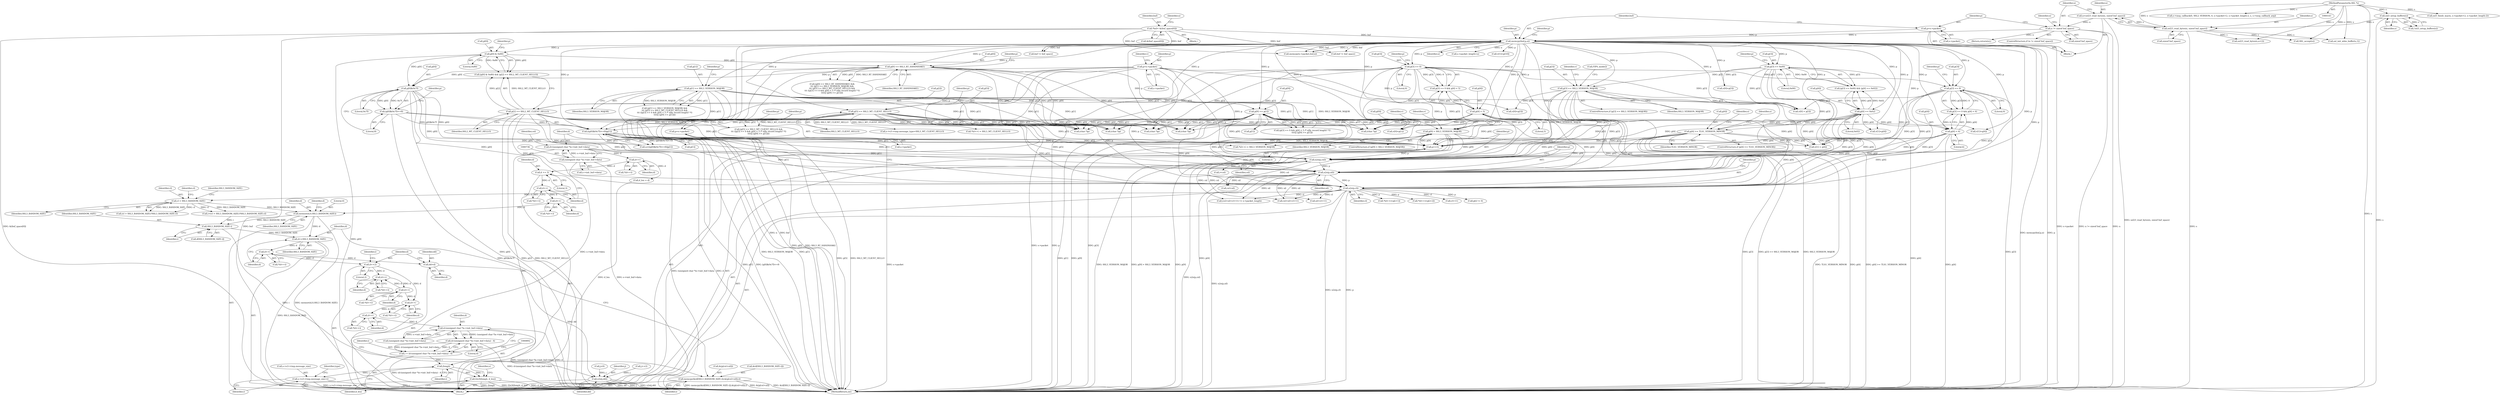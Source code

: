 digraph "0_openssl_b82924741b4bd590da890619be671f4635e46c2b@API" {
"1000790" [label="(Call,memset(d,0,SSL3_RANDOM_SIZE))"];
"1000777" [label="(Call,d++)"];
"1000772" [label="(Call,d++)"];
"1000767" [label="(Call,d += 3)"];
"1000761" [label="(Call,d++)"];
"1000733" [label="(Call,d=(unsigned char *)s->init_buf->data)"];
"1000735" [label="(Call,(unsigned char *)s->init_buf->data)"];
"1000785" [label="(Call,cl > SSL3_RANDOM_SIZE)"];
"1000730" [label="(Call,n2s(p,cl))"];
"1000640" [label="(Call,p[0]&0x7f)"];
"1000376" [label="(Call,p[0] == SSL3_RT_HANDSHAKE)"];
"1000217" [label="(Call,p[0] & 0x80)"];
"1000211" [label="(Call,memcpy(buf,p,n))"];
"1000148" [label="(Call,*buf= &(buf_space[0]))"];
"1000206" [label="(Call,p=s->packet)"];
"1000200" [label="(Call,n != sizeof buf_space)"];
"1000193" [label="(Call,n=ssl23_read_bytes(s, sizeof buf_space))"];
"1000195" [label="(Call,ssl23_read_bytes(s, sizeof buf_space))"];
"1000190" [label="(Call,ssl3_setup_buffers(s))"];
"1000144" [label="(MethodParameterIn,SSL *s)"];
"1000617" [label="(Call,p=s->packet)"];
"1000388" [label="(Call,p[5] == SSL3_MT_CLIENT_HELLO)"];
"1000405" [label="(Call,p[9] >= p[1])"];
"1000382" [label="(Call,p[1] == SSL3_VERSION_MAJOR)"];
"1000222" [label="(Call,p[2] == SSL2_MT_CLIENT_HELLO)"];
"1000638" [label="(Call,((p[0]&0x7f)<<8)|p[1])"];
"1000639" [label="(Call,(p[0]&0x7f)<<8)"];
"1000727" [label="(Call,n2s(p,sil))"];
"1000724" [label="(Call,n2s(p,csl))"];
"1000721" [label="(Call,p+=5)"];
"1000716" [label="(Call,p=s->packet)"];
"1000438" [label="(Call,p[9] > SSL3_VERSION_MAJOR)"];
"1000395" [label="(Call,p[3] == 0)"];
"1000267" [label="(Call,p[3] == SSL3_VERSION_MAJOR)"];
"1000230" [label="(Call,p[3] == 0x00)"];
"1000422" [label="(Call,p[3] == 0)"];
"1000427" [label="(Call,p[4] < 6)"];
"1000400" [label="(Call,p[4] < 5)"];
"1000235" [label="(Call,p[4] == 0x02)"];
"1000288" [label="(Call,p[4] >= TLS1_VERSION_MINOR)"];
"1000798" [label="(Call,SSL3_RANDOM_SIZE-i)"];
"1000794" [label="(Call,memcpy(&(d[SSL3_RANDOM_SIZE-i]),&(p[csl+sil]),i))"];
"1000808" [label="(Call,d+=SSL3_RANDOM_SIZE)"];
"1000813" [label="(Call,d++)"];
"1000819" [label="(Call,dd=d)"];
"1000864" [label="(Call,s2n(j,dd))"];
"1000822" [label="(Call,d+=2)"];
"1000845" [label="(Call,d++)"];
"1000854" [label="(Call,d++)"];
"1000869" [label="(Call,d++)"];
"1000874" [label="(Call,d++)"];
"1000880" [label="(Call,d-(unsigned char *)s->init_buf->data)"];
"1000879" [label="(Call,(d-(unsigned char *)s->init_buf->data) - 4)"];
"1000877" [label="(Call,i = (d-(unsigned char *)s->init_buf->data) - 4)"];
"1000891" [label="(Call,(long)i)"];
"1000890" [label="(Call,l2n3((long)i, d_len))"];
"1000913" [label="(Call,s->s3->tmp.message_size=i)"];
"1000797" [label="(Identifier,d)"];
"1000241" [label="(Call,v[0]=p[3])"];
"1000231" [label="(Call,p[3])"];
"1000810" [label="(Identifier,SSL3_RANDOM_SIZE)"];
"1000868" [label="(Call,*(d++))"];
"1000764" [label="(Call,d_len = d)"];
"1000808" [label="(Call,d+=SSL3_RANDOM_SIZE)"];
"1000229" [label="(Call,(p[3] == 0x00) && (p[4] == 0x02))"];
"1000874" [label="(Call,d++)"];
"1000762" [label="(Identifier,d)"];
"1000769" [label="(Literal,3)"];
"1000383" [label="(Call,p[1])"];
"1000809" [label="(Identifier,d)"];
"1000845" [label="(Call,d++)"];
"1000200" [label="(Call,n != sizeof buf_space)"];
"1000222" [label="(Call,p[2] == SSL2_MT_CLIENT_HELLO)"];
"1000629" [label="(Call,v[1] = p[4])"];
"1000728" [label="(Identifier,p)"];
"1000723" [label="(Literal,5)"];
"1000761" [label="(Call,d++)"];
"1000266" [label="(ControlStructure,if (p[3] == SSL3_VERSION_MAJOR))"];
"1000889" [label="(Literal,4)"];
"1000890" [label="(Call,l2n3((long)i, d_len))"];
"1000734" [label="(Identifier,d)"];
"1001092" [label="(Call,SSL_accept(s))"];
"1000722" [label="(Identifier,p)"];
"1000207" [label="(Identifier,p)"];
"1000924" [label="(Identifier,type)"];
"1000636" [label="(Call,n=((p[0]&0x7f)<<8)|p[1])"];
"1000442" [label="(Identifier,SSL3_VERSION_MAJOR)"];
"1000921" [label="(Identifier,i)"];
"1000348" [label="(Identifier,s)"];
"1000404" [label="(Literal,5)"];
"1001096" [label="(Call,buf != buf_space)"];
"1000904" [label="(Call,s->s3->tmp.message_type=SSL3_MT_CLIENT_HELLO)"];
"1000645" [label="(Literal,8)"];
"1000748" [label="(Call,cl+11)"];
"1000178" [label="(Block,)"];
"1000413" [label="(Call,v[0]=p[1])"];
"1000767" [label="(Call,d += 3)"];
"1000199" [label="(ControlStructure,if (n != sizeof buf_space))"];
"1000963" [label="(Call,ssl_init_wbio_buffer(s,1))"];
"1000794" [label="(Call,memcpy(&(d[SSL3_RANDOM_SIZE-i]),&(p[csl+sil]),i))"];
"1000814" [label="(Identifier,d)"];
"1000873" [label="(Call,*(d++))"];
"1000894" [label="(Identifier,d_len)"];
"1000787" [label="(Identifier,SSL3_RANDOM_SIZE)"];
"1000212" [label="(Identifier,buf)"];
"1000149" [label="(Identifier,buf)"];
"1000289" [label="(Call,p[4])"];
"1000641" [label="(Call,p[0])"];
"1000618" [label="(Identifier,p)"];
"1000869" [label="(Call,d++)"];
"1000771" [label="(Call,*(d++))"];
"1000768" [label="(Identifier,d)"];
"1000877" [label="(Call,i = (d-(unsigned char *)s->init_buf->data) - 4)"];
"1000864" [label="(Call,s2n(j,dd))"];
"1000777" [label="(Call,d++)"];
"1000234" [label="(Literal,0x00)"];
"1000422" [label="(Call,p[3] == 0)"];
"1000730" [label="(Call,n2s(p,cl))"];
"1000760" [label="(Call,*(d++))"];
"1000865" [label="(Identifier,j)"];
"1000875" [label="(Identifier,d)"];
"1000613" [label="(Block,)"];
"1000743" [label="(Call,(csl+sil+cl+11) != s->packet_length)"];
"1000800" [label="(Identifier,i)"];
"1000718" [label="(Call,s->packet)"];
"1000804" [label="(Call,csl+sil)"];
"1000759" [label="(Call,*(d++) = SSL3_MT_CLIENT_HELLO)"];
"1000271" [label="(Identifier,SSL3_VERSION_MAJOR)"];
"1000381" [label="(Call,(p[1] == SSL3_VERSION_MAJOR) &&\n\t\t\t (p[5] == SSL3_MT_CLIENT_HELLO) &&\n\t\t\t ((p[3] == 0 && p[4] < 5 /* silly record length? */)\n\t\t\t\t|| (p[9] >= p[1])))"];
"1000882" [label="(Call,(unsigned char *)s->init_buf->data)"];
"1000292" [label="(Identifier,TLS1_VERSION_MINOR)"];
"1000377" [label="(Call,p[0])"];
"1000837" [label="(Call,p[i] != 0)"];
"1000219" [label="(Identifier,p)"];
"1000445" [label="(Identifier,v)"];
"1000394" [label="(Call,p[3] == 0 && p[4] < 5)"];
"1000275" [label="(Identifier,v)"];
"1000819" [label="(Call,dd=d)"];
"1000230" [label="(Call,p[3] == 0x00)"];
"1000280" [label="(Call,v[1]=p[4])"];
"1000195" [label="(Call,ssl23_read_bytes(s, sizeof buf_space))"];
"1000773" [label="(Identifier,d)"];
"1000393" [label="(Call,(p[3] == 0 && p[4] < 5 /* silly record length? */)\n\t\t\t\t|| (p[9] >= p[1]))"];
"1000144" [label="(MethodParameterIn,SSL *s)"];
"1000846" [label="(Identifier,d)"];
"1000451" [label="(Identifier,v)"];
"1000205" [label="(Identifier,n)"];
"1000790" [label="(Call,memset(d,0,SSL3_RANDOM_SIZE))"];
"1000638" [label="(Call,((p[0]&0x7f)<<8)|p[1])"];
"1000226" [label="(Identifier,SSL2_MT_CLIENT_HELLO)"];
"1000287" [label="(ControlStructure,if (p[4] >= TLS1_VERSION_MINOR))"];
"1000822" [label="(Call,d+=2)"];
"1000732" [label="(Identifier,cl)"];
"1000555" [label="(Call,(char *)p)"];
"1000429" [label="(Identifier,p)"];
"1000190" [label="(Call,ssl3_setup_buffers(s))"];
"1000737" [label="(Call,s->init_buf->data)"];
"1000788" [label="(Identifier,SSL3_RANDOM_SIZE)"];
"1000406" [label="(Call,p[9])"];
"1000617" [label="(Call,p=s->packet)"];
"1000202" [label="(Call,sizeof buf_space)"];
"1000644" [label="(Literal,0x7f)"];
"1000770" [label="(Call,*(d++) = SSL3_VERSION_MAJOR)"];
"1000438" [label="(Call,p[9] > SSL3_VERSION_MAJOR)"];
"1000216" [label="(Call,(p[0] & 0x80) && (p[2] == SSL2_MT_CLIENT_HELLO))"];
"1000784" [label="(Call,(cl > SSL3_RANDOM_SIZE)?SSL3_RANDOM_SIZE:cl)"];
"1000813" [label="(Call,d++)"];
"1000590" [label="(Call,FIPS_mode())"];
"1000682" [label="(Call,ssl3_finish_mac(s, s->packet+2, s->packet_length-2))"];
"1001104" [label="(MethodReturn,int)"];
"1000727" [label="(Call,n2s(p,sil))"];
"1000829" [label="(Call,i<csl)"];
"1000724" [label="(Call,n2s(p,csl))"];
"1000376" [label="(Call,p[0] == SSL3_RT_HANDSHAKE)"];
"1000793" [label="(Identifier,SSL3_RANDOM_SIZE)"];
"1000624" [label="(Identifier,v)"];
"1000786" [label="(Identifier,cl)"];
"1000268" [label="(Call,p[3])"];
"1000191" [label="(Identifier,s)"];
"1000392" [label="(Identifier,SSL3_MT_CLIENT_HELLO)"];
"1000389" [label="(Call,p[5])"];
"1000914" [label="(Call,s->s3->tmp.message_size)"];
"1000273" [label="(Call,v[0]=p[3])"];
"1000397" [label="(Identifier,p)"];
"1000698" [label="(Call,s->msg_callback(0, SSL2_VERSION, 0, s->packet+2, s->packet_length-2, s, s->msg_callback_arg))"];
"1000288" [label="(Call,p[4] >= TLS1_VERSION_MINOR)"];
"1000843" [label="(Call,*(d++)=p[i+1])"];
"1000879" [label="(Call,(d-(unsigned char *)s->init_buf->data) - 4)"];
"1000782" [label="(Call,i=(cl > SSL3_RANDOM_SIZE)?SSL3_RANDOM_SIZE:cl)"];
"1000380" [label="(Identifier,SSL3_RT_HANDSHAKE)"];
"1000880" [label="(Call,d-(unsigned char *)s->init_buf->data)"];
"1000866" [label="(Identifier,dd)"];
"1000395" [label="(Call,p[3] == 0)"];
"1000913" [label="(Call,s->s3->tmp.message_size=i)"];
"1000881" [label="(Identifier,d)"];
"1000563" [label="(Call,(char *)p)"];
"1000148" [label="(Call,*buf= &(buf_space[0]))"];
"1000716" [label="(Call,p=s->packet)"];
"1000853" [label="(Call,*(d++))"];
"1000375" [label="(Call,(p[0] == SSL3_RT_HANDSHAKE) &&\n\t\t\t (p[1] == SSL3_VERSION_MAJOR) &&\n\t\t\t (p[5] == SSL3_MT_CLIENT_HELLO) &&\n\t\t\t ((p[3] == 0 && p[4] < 5 /* silly record length? */)\n\t\t\t\t|| (p[9] >= p[1])))"];
"1000891" [label="(Call,(long)i)"];
"1000647" [label="(Identifier,p)"];
"1000213" [label="(Identifier,p)"];
"1000546" [label="(Call,(char *)p)"];
"1000622" [label="(Call,v[0] = p[3])"];
"1000426" [label="(Literal,0)"];
"1000208" [label="(Call,s->packet)"];
"1000745" [label="(Identifier,csl)"];
"1000776" [label="(Call,*(d++))"];
"1000193" [label="(Call,n=ssl23_read_bytes(s, sizeof buf_space))"];
"1000731" [label="(Identifier,p)"];
"1000400" [label="(Call,p[4] < 5)"];
"1000824" [label="(Literal,2)"];
"1000827" [label="(Identifier,i)"];
"1000721" [label="(Call,p+=5)"];
"1000785" [label="(Call,cl > SSL3_RANDOM_SIZE)"];
"1000267" [label="(Call,p[3] == SSL3_VERSION_MAJOR)"];
"1000640" [label="(Call,p[0]&0x7f)"];
"1000537" [label="(Call,(char *)p)"];
"1000717" [label="(Identifier,p)"];
"1000801" [label="(Call,&(p[csl+sil]))"];
"1000899" [label="(Identifier,s)"];
"1000778" [label="(Identifier,d)"];
"1000217" [label="(Call,p[0] & 0x80)"];
"1000789" [label="(Identifier,cl)"];
"1000619" [label="(Call,s->packet)"];
"1000423" [label="(Call,p[3])"];
"1000893" [label="(Identifier,i)"];
"1000384" [label="(Identifier,p)"];
"1000204" [label="(Return,return(n);)"];
"1000733" [label="(Call,d=(unsigned char *)s->init_buf->data)"];
"1000201" [label="(Identifier,n)"];
"1000725" [label="(Identifier,p)"];
"1000431" [label="(Literal,6)"];
"1000239" [label="(Literal,0x02)"];
"1000382" [label="(Call,p[1] == SSL3_VERSION_MAJOR)"];
"1000807" [label="(Identifier,i)"];
"1000878" [label="(Identifier,i)"];
"1000639" [label="(Call,(p[0]&0x7f)<<8)"];
"1000189" [label="(Call,!ssl3_setup_buffers(s))"];
"1000399" [label="(Literal,0)"];
"1000390" [label="(Identifier,p)"];
"1000298" [label="(Identifier,s)"];
"1000855" [label="(Identifier,d)"];
"1000746" [label="(Call,sil+cl+11)"];
"1000729" [label="(Identifier,sil)"];
"1000197" [label="(Call,sizeof buf_space)"];
"1000428" [label="(Call,p[4])"];
"1000772" [label="(Call,d++)"];
"1000164" [label="(Identifier,n)"];
"1000401" [label="(Call,p[4])"];
"1000823" [label="(Identifier,d)"];
"1000223" [label="(Call,p[2])"];
"1000726" [label="(Identifier,csl)"];
"1000798" [label="(Call,SSL3_RANDOM_SIZE-i)"];
"1000237" [label="(Identifier,p)"];
"1000235" [label="(Call,p[4] == 0x02)"];
"1000852" [label="(Call,*(d++)=p[i+2])"];
"1000671" [label="(Call,ssl23_read_bytes(s,n+2))"];
"1000861" [label="(Call,j+=2)"];
"1000388" [label="(Call,p[5] == SSL3_MT_CLIENT_HELLO)"];
"1000194" [label="(Identifier,n)"];
"1000218" [label="(Call,p[0])"];
"1000214" [label="(Identifier,n)"];
"1000437" [label="(ControlStructure,if (p[9] > SSL3_VERSION_MAJOR))"];
"1000854" [label="(Call,d++)"];
"1000206" [label="(Call,p=s->packet)"];
"1000735" [label="(Call,(unsigned char *)s->init_buf->data)"];
"1000248" [label="(Call,v[1]=p[4])"];
"1000996" [label="(Call,memcpy(s->packet,buf,n))"];
"1000387" [label="(Call,(p[5] == SSL3_MT_CLIENT_HELLO) &&\n\t\t\t ((p[3] == 0 && p[4] < 5 /* silly record length? */)\n\t\t\t\t|| (p[9] >= p[1])))"];
"1000795" [label="(Call,&(d[SSL3_RANDOM_SIZE-i]))"];
"1000386" [label="(Identifier,SSL3_VERSION_MAJOR)"];
"1000224" [label="(Identifier,p)"];
"1000221" [label="(Literal,0x80)"];
"1000427" [label="(Call,p[4] < 6)"];
"1000796" [label="(Call,d[SSL3_RANDOM_SIZE-i])"];
"1000816" [label="(Call,j=0)"];
"1000792" [label="(Literal,0)"];
"1000150" [label="(Call,&(buf_space[0]))"];
"1000820" [label="(Identifier,dd)"];
"1000646" [label="(Call,p[1])"];
"1000844" [label="(Call,*(d++))"];
"1000236" [label="(Call,p[4])"];
"1000977" [label="(Call,s->packet_length=n)"];
"1000799" [label="(Identifier,SSL3_RANDOM_SIZE)"];
"1000396" [label="(Call,p[3])"];
"1000449" [label="(Call,v[1]=p[10])"];
"1000744" [label="(Call,csl+sil+cl+11)"];
"1000402" [label="(Identifier,p)"];
"1000791" [label="(Identifier,d)"];
"1000821" [label="(Identifier,d)"];
"1000439" [label="(Call,p[9])"];
"1000578" [label="(Call,(char *)p)"];
"1000196" [label="(Identifier,s)"];
"1000409" [label="(Call,p[1])"];
"1001086" [label="(Call,buf != buf_space)"];
"1000405" [label="(Call,p[9] >= p[1])"];
"1000421" [label="(Call,p[3] == 0 && p[4] < 6)"];
"1000812" [label="(Call,*(d++))"];
"1000870" [label="(Identifier,d)"];
"1000211" [label="(Call,memcpy(buf,p,n))"];
"1000145" [label="(Block,)"];
"1000790" -> "1000613"  [label="AST: "];
"1000790" -> "1000793"  [label="CFG: "];
"1000791" -> "1000790"  [label="AST: "];
"1000792" -> "1000790"  [label="AST: "];
"1000793" -> "1000790"  [label="AST: "];
"1000797" -> "1000790"  [label="CFG: "];
"1000790" -> "1001104"  [label="DDG: memset(d,0,SSL3_RANDOM_SIZE)"];
"1000777" -> "1000790"  [label="DDG: d"];
"1000785" -> "1000790"  [label="DDG: SSL3_RANDOM_SIZE"];
"1000790" -> "1000798"  [label="DDG: SSL3_RANDOM_SIZE"];
"1000790" -> "1000808"  [label="DDG: d"];
"1000777" -> "1000776"  [label="AST: "];
"1000777" -> "1000778"  [label="CFG: "];
"1000778" -> "1000777"  [label="AST: "];
"1000776" -> "1000777"  [label="CFG: "];
"1000772" -> "1000777"  [label="DDG: d"];
"1000772" -> "1000771"  [label="AST: "];
"1000772" -> "1000773"  [label="CFG: "];
"1000773" -> "1000772"  [label="AST: "];
"1000771" -> "1000772"  [label="CFG: "];
"1000767" -> "1000772"  [label="DDG: d"];
"1000767" -> "1000613"  [label="AST: "];
"1000767" -> "1000769"  [label="CFG: "];
"1000768" -> "1000767"  [label="AST: "];
"1000769" -> "1000767"  [label="AST: "];
"1000773" -> "1000767"  [label="CFG: "];
"1000761" -> "1000767"  [label="DDG: d"];
"1000761" -> "1000760"  [label="AST: "];
"1000761" -> "1000762"  [label="CFG: "];
"1000762" -> "1000761"  [label="AST: "];
"1000760" -> "1000761"  [label="CFG: "];
"1000733" -> "1000761"  [label="DDG: d"];
"1000761" -> "1000764"  [label="DDG: d"];
"1000733" -> "1000613"  [label="AST: "];
"1000733" -> "1000735"  [label="CFG: "];
"1000734" -> "1000733"  [label="AST: "];
"1000735" -> "1000733"  [label="AST: "];
"1000745" -> "1000733"  [label="CFG: "];
"1000733" -> "1001104"  [label="DDG: (unsigned char *)s->init_buf->data"];
"1000733" -> "1001104"  [label="DDG: d"];
"1000735" -> "1000733"  [label="DDG: s->init_buf->data"];
"1000735" -> "1000737"  [label="CFG: "];
"1000736" -> "1000735"  [label="AST: "];
"1000737" -> "1000735"  [label="AST: "];
"1000735" -> "1001104"  [label="DDG: s->init_buf->data"];
"1000735" -> "1000882"  [label="DDG: s->init_buf->data"];
"1000785" -> "1000784"  [label="AST: "];
"1000785" -> "1000787"  [label="CFG: "];
"1000786" -> "1000785"  [label="AST: "];
"1000787" -> "1000785"  [label="AST: "];
"1000788" -> "1000785"  [label="CFG: "];
"1000789" -> "1000785"  [label="CFG: "];
"1000785" -> "1000782"  [label="DDG: SSL3_RANDOM_SIZE"];
"1000785" -> "1000782"  [label="DDG: cl"];
"1000730" -> "1000785"  [label="DDG: cl"];
"1000785" -> "1000784"  [label="DDG: SSL3_RANDOM_SIZE"];
"1000785" -> "1000784"  [label="DDG: cl"];
"1000730" -> "1000613"  [label="AST: "];
"1000730" -> "1000732"  [label="CFG: "];
"1000731" -> "1000730"  [label="AST: "];
"1000732" -> "1000730"  [label="AST: "];
"1000734" -> "1000730"  [label="CFG: "];
"1000730" -> "1001104"  [label="DDG: n2s(p,cl)"];
"1000730" -> "1001104"  [label="DDG: p"];
"1000640" -> "1000730"  [label="DDG: p[0]"];
"1000388" -> "1000730"  [label="DDG: p[5]"];
"1000405" -> "1000730"  [label="DDG: p[9]"];
"1000222" -> "1000730"  [label="DDG: p[2]"];
"1000638" -> "1000730"  [label="DDG: p[1]"];
"1000727" -> "1000730"  [label="DDG: p"];
"1000438" -> "1000730"  [label="DDG: p[9]"];
"1000395" -> "1000730"  [label="DDG: p[3]"];
"1000617" -> "1000730"  [label="DDG: p"];
"1000267" -> "1000730"  [label="DDG: p[3]"];
"1000422" -> "1000730"  [label="DDG: p[3]"];
"1000211" -> "1000730"  [label="DDG: p"];
"1000230" -> "1000730"  [label="DDG: p[3]"];
"1000427" -> "1000730"  [label="DDG: p[4]"];
"1000235" -> "1000730"  [label="DDG: p[4]"];
"1000400" -> "1000730"  [label="DDG: p[4]"];
"1000288" -> "1000730"  [label="DDG: p[4]"];
"1000730" -> "1000743"  [label="DDG: cl"];
"1000730" -> "1000744"  [label="DDG: cl"];
"1000730" -> "1000746"  [label="DDG: cl"];
"1000730" -> "1000748"  [label="DDG: cl"];
"1000730" -> "1000837"  [label="DDG: p"];
"1000730" -> "1000843"  [label="DDG: p"];
"1000730" -> "1000852"  [label="DDG: p"];
"1000640" -> "1000639"  [label="AST: "];
"1000640" -> "1000644"  [label="CFG: "];
"1000641" -> "1000640"  [label="AST: "];
"1000644" -> "1000640"  [label="AST: "];
"1000645" -> "1000640"  [label="CFG: "];
"1000640" -> "1001104"  [label="DDG: p[0]"];
"1000640" -> "1000639"  [label="DDG: p[0]"];
"1000640" -> "1000639"  [label="DDG: 0x7f"];
"1000376" -> "1000640"  [label="DDG: p[0]"];
"1000617" -> "1000640"  [label="DDG: p"];
"1000217" -> "1000640"  [label="DDG: p[0]"];
"1000640" -> "1000721"  [label="DDG: p[0]"];
"1000640" -> "1000724"  [label="DDG: p[0]"];
"1000640" -> "1000727"  [label="DDG: p[0]"];
"1000376" -> "1000375"  [label="AST: "];
"1000376" -> "1000380"  [label="CFG: "];
"1000377" -> "1000376"  [label="AST: "];
"1000380" -> "1000376"  [label="AST: "];
"1000384" -> "1000376"  [label="CFG: "];
"1000375" -> "1000376"  [label="CFG: "];
"1000376" -> "1001104"  [label="DDG: p[0]"];
"1000376" -> "1001104"  [label="DDG: SSL3_RT_HANDSHAKE"];
"1000376" -> "1000375"  [label="DDG: p[0]"];
"1000376" -> "1000375"  [label="DDG: SSL3_RT_HANDSHAKE"];
"1000217" -> "1000376"  [label="DDG: p[0]"];
"1000211" -> "1000376"  [label="DDG: p"];
"1000376" -> "1000537"  [label="DDG: p[0]"];
"1000376" -> "1000546"  [label="DDG: p[0]"];
"1000376" -> "1000555"  [label="DDG: p[0]"];
"1000376" -> "1000563"  [label="DDG: p[0]"];
"1000376" -> "1000578"  [label="DDG: p[0]"];
"1000217" -> "1000216"  [label="AST: "];
"1000217" -> "1000221"  [label="CFG: "];
"1000218" -> "1000217"  [label="AST: "];
"1000221" -> "1000217"  [label="AST: "];
"1000224" -> "1000217"  [label="CFG: "];
"1000216" -> "1000217"  [label="CFG: "];
"1000217" -> "1001104"  [label="DDG: p[0]"];
"1000217" -> "1000216"  [label="DDG: p[0]"];
"1000217" -> "1000216"  [label="DDG: 0x80"];
"1000211" -> "1000217"  [label="DDG: p"];
"1000211" -> "1000178"  [label="AST: "];
"1000211" -> "1000214"  [label="CFG: "];
"1000212" -> "1000211"  [label="AST: "];
"1000213" -> "1000211"  [label="AST: "];
"1000214" -> "1000211"  [label="AST: "];
"1000219" -> "1000211"  [label="CFG: "];
"1000211" -> "1001104"  [label="DDG: n"];
"1000211" -> "1001104"  [label="DDG: buf"];
"1000211" -> "1001104"  [label="DDG: memcpy(buf,p,n)"];
"1000211" -> "1001104"  [label="DDG: p"];
"1000148" -> "1000211"  [label="DDG: buf"];
"1000206" -> "1000211"  [label="DDG: p"];
"1000200" -> "1000211"  [label="DDG: n"];
"1000211" -> "1000222"  [label="DDG: p"];
"1000211" -> "1000230"  [label="DDG: p"];
"1000211" -> "1000235"  [label="DDG: p"];
"1000211" -> "1000241"  [label="DDG: p"];
"1000211" -> "1000248"  [label="DDG: p"];
"1000211" -> "1000267"  [label="DDG: p"];
"1000211" -> "1000273"  [label="DDG: p"];
"1000211" -> "1000280"  [label="DDG: p"];
"1000211" -> "1000288"  [label="DDG: p"];
"1000211" -> "1000382"  [label="DDG: p"];
"1000211" -> "1000388"  [label="DDG: p"];
"1000211" -> "1000395"  [label="DDG: p"];
"1000211" -> "1000400"  [label="DDG: p"];
"1000211" -> "1000405"  [label="DDG: p"];
"1000211" -> "1000413"  [label="DDG: p"];
"1000211" -> "1000422"  [label="DDG: p"];
"1000211" -> "1000427"  [label="DDG: p"];
"1000211" -> "1000438"  [label="DDG: p"];
"1000211" -> "1000449"  [label="DDG: p"];
"1000211" -> "1000537"  [label="DDG: p"];
"1000211" -> "1000622"  [label="DDG: p"];
"1000211" -> "1000629"  [label="DDG: p"];
"1000211" -> "1000638"  [label="DDG: p"];
"1000211" -> "1000721"  [label="DDG: p"];
"1000211" -> "1000724"  [label="DDG: p"];
"1000211" -> "1000727"  [label="DDG: p"];
"1000211" -> "1000977"  [label="DDG: n"];
"1000211" -> "1000996"  [label="DDG: buf"];
"1000211" -> "1000996"  [label="DDG: n"];
"1000211" -> "1001086"  [label="DDG: buf"];
"1000211" -> "1001096"  [label="DDG: buf"];
"1000148" -> "1000145"  [label="AST: "];
"1000148" -> "1000150"  [label="CFG: "];
"1000149" -> "1000148"  [label="AST: "];
"1000150" -> "1000148"  [label="AST: "];
"1000164" -> "1000148"  [label="CFG: "];
"1000148" -> "1001104"  [label="DDG: buf"];
"1000148" -> "1001104"  [label="DDG: &(buf_space[0])"];
"1000148" -> "1000996"  [label="DDG: buf"];
"1000148" -> "1001086"  [label="DDG: buf"];
"1000148" -> "1001096"  [label="DDG: buf"];
"1000206" -> "1000178"  [label="AST: "];
"1000206" -> "1000208"  [label="CFG: "];
"1000207" -> "1000206"  [label="AST: "];
"1000208" -> "1000206"  [label="AST: "];
"1000212" -> "1000206"  [label="CFG: "];
"1000206" -> "1001104"  [label="DDG: s->packet"];
"1000200" -> "1000199"  [label="AST: "];
"1000200" -> "1000202"  [label="CFG: "];
"1000201" -> "1000200"  [label="AST: "];
"1000202" -> "1000200"  [label="AST: "];
"1000205" -> "1000200"  [label="CFG: "];
"1000207" -> "1000200"  [label="CFG: "];
"1000200" -> "1001104"  [label="DDG: n"];
"1000200" -> "1001104"  [label="DDG: n != sizeof buf_space"];
"1000193" -> "1000200"  [label="DDG: n"];
"1000200" -> "1000204"  [label="DDG: n"];
"1000193" -> "1000178"  [label="AST: "];
"1000193" -> "1000195"  [label="CFG: "];
"1000194" -> "1000193"  [label="AST: "];
"1000195" -> "1000193"  [label="AST: "];
"1000201" -> "1000193"  [label="CFG: "];
"1000193" -> "1001104"  [label="DDG: ssl23_read_bytes(s, sizeof buf_space)"];
"1000195" -> "1000193"  [label="DDG: s"];
"1000195" -> "1000197"  [label="CFG: "];
"1000196" -> "1000195"  [label="AST: "];
"1000197" -> "1000195"  [label="AST: "];
"1000195" -> "1001104"  [label="DDG: s"];
"1000190" -> "1000195"  [label="DDG: s"];
"1000144" -> "1000195"  [label="DDG: s"];
"1000195" -> "1000671"  [label="DDG: s"];
"1000195" -> "1000963"  [label="DDG: s"];
"1000195" -> "1001092"  [label="DDG: s"];
"1000190" -> "1000189"  [label="AST: "];
"1000190" -> "1000191"  [label="CFG: "];
"1000191" -> "1000190"  [label="AST: "];
"1000189" -> "1000190"  [label="CFG: "];
"1000190" -> "1001104"  [label="DDG: s"];
"1000190" -> "1000189"  [label="DDG: s"];
"1000144" -> "1000190"  [label="DDG: s"];
"1000144" -> "1000143"  [label="AST: "];
"1000144" -> "1001104"  [label="DDG: s"];
"1000144" -> "1000671"  [label="DDG: s"];
"1000144" -> "1000682"  [label="DDG: s"];
"1000144" -> "1000698"  [label="DDG: s"];
"1000144" -> "1000963"  [label="DDG: s"];
"1000144" -> "1001092"  [label="DDG: s"];
"1000617" -> "1000613"  [label="AST: "];
"1000617" -> "1000619"  [label="CFG: "];
"1000618" -> "1000617"  [label="AST: "];
"1000619" -> "1000617"  [label="AST: "];
"1000624" -> "1000617"  [label="CFG: "];
"1000617" -> "1001104"  [label="DDG: p"];
"1000617" -> "1001104"  [label="DDG: s->packet"];
"1000617" -> "1000622"  [label="DDG: p"];
"1000617" -> "1000629"  [label="DDG: p"];
"1000617" -> "1000638"  [label="DDG: p"];
"1000617" -> "1000721"  [label="DDG: p"];
"1000617" -> "1000724"  [label="DDG: p"];
"1000617" -> "1000727"  [label="DDG: p"];
"1000388" -> "1000387"  [label="AST: "];
"1000388" -> "1000392"  [label="CFG: "];
"1000389" -> "1000388"  [label="AST: "];
"1000392" -> "1000388"  [label="AST: "];
"1000397" -> "1000388"  [label="CFG: "];
"1000387" -> "1000388"  [label="CFG: "];
"1000388" -> "1001104"  [label="DDG: p[5]"];
"1000388" -> "1001104"  [label="DDG: SSL3_MT_CLIENT_HELLO"];
"1000388" -> "1000387"  [label="DDG: p[5]"];
"1000388" -> "1000387"  [label="DDG: SSL3_MT_CLIENT_HELLO"];
"1000388" -> "1000537"  [label="DDG: p[5]"];
"1000388" -> "1000546"  [label="DDG: p[5]"];
"1000388" -> "1000555"  [label="DDG: p[5]"];
"1000388" -> "1000563"  [label="DDG: p[5]"];
"1000388" -> "1000578"  [label="DDG: p[5]"];
"1000388" -> "1000721"  [label="DDG: p[5]"];
"1000388" -> "1000724"  [label="DDG: p[5]"];
"1000388" -> "1000727"  [label="DDG: p[5]"];
"1000388" -> "1000759"  [label="DDG: SSL3_MT_CLIENT_HELLO"];
"1000388" -> "1000904"  [label="DDG: SSL3_MT_CLIENT_HELLO"];
"1000405" -> "1000393"  [label="AST: "];
"1000405" -> "1000409"  [label="CFG: "];
"1000406" -> "1000405"  [label="AST: "];
"1000409" -> "1000405"  [label="AST: "];
"1000393" -> "1000405"  [label="CFG: "];
"1000405" -> "1001104"  [label="DDG: p[1]"];
"1000405" -> "1001104"  [label="DDG: p[9]"];
"1000405" -> "1000393"  [label="DDG: p[9]"];
"1000405" -> "1000393"  [label="DDG: p[1]"];
"1000382" -> "1000405"  [label="DDG: p[1]"];
"1000405" -> "1000413"  [label="DDG: p[1]"];
"1000405" -> "1000438"  [label="DDG: p[9]"];
"1000405" -> "1000537"  [label="DDG: p[1]"];
"1000405" -> "1000537"  [label="DDG: p[9]"];
"1000405" -> "1000546"  [label="DDG: p[1]"];
"1000405" -> "1000546"  [label="DDG: p[9]"];
"1000405" -> "1000555"  [label="DDG: p[1]"];
"1000405" -> "1000555"  [label="DDG: p[9]"];
"1000405" -> "1000563"  [label="DDG: p[1]"];
"1000405" -> "1000563"  [label="DDG: p[9]"];
"1000405" -> "1000578"  [label="DDG: p[1]"];
"1000405" -> "1000578"  [label="DDG: p[9]"];
"1000405" -> "1000638"  [label="DDG: p[1]"];
"1000405" -> "1000721"  [label="DDG: p[9]"];
"1000405" -> "1000724"  [label="DDG: p[9]"];
"1000405" -> "1000727"  [label="DDG: p[9]"];
"1000382" -> "1000381"  [label="AST: "];
"1000382" -> "1000386"  [label="CFG: "];
"1000383" -> "1000382"  [label="AST: "];
"1000386" -> "1000382"  [label="AST: "];
"1000390" -> "1000382"  [label="CFG: "];
"1000381" -> "1000382"  [label="CFG: "];
"1000382" -> "1001104"  [label="DDG: p[1]"];
"1000382" -> "1001104"  [label="DDG: SSL3_VERSION_MAJOR"];
"1000382" -> "1000381"  [label="DDG: p[1]"];
"1000382" -> "1000381"  [label="DDG: SSL3_VERSION_MAJOR"];
"1000382" -> "1000413"  [label="DDG: p[1]"];
"1000382" -> "1000438"  [label="DDG: SSL3_VERSION_MAJOR"];
"1000382" -> "1000537"  [label="DDG: p[1]"];
"1000382" -> "1000546"  [label="DDG: p[1]"];
"1000382" -> "1000555"  [label="DDG: p[1]"];
"1000382" -> "1000563"  [label="DDG: p[1]"];
"1000382" -> "1000578"  [label="DDG: p[1]"];
"1000382" -> "1000638"  [label="DDG: p[1]"];
"1000382" -> "1000770"  [label="DDG: SSL3_VERSION_MAJOR"];
"1000222" -> "1000216"  [label="AST: "];
"1000222" -> "1000226"  [label="CFG: "];
"1000223" -> "1000222"  [label="AST: "];
"1000226" -> "1000222"  [label="AST: "];
"1000216" -> "1000222"  [label="CFG: "];
"1000222" -> "1001104"  [label="DDG: p[2]"];
"1000222" -> "1001104"  [label="DDG: SSL2_MT_CLIENT_HELLO"];
"1000222" -> "1000216"  [label="DDG: p[2]"];
"1000222" -> "1000216"  [label="DDG: SSL2_MT_CLIENT_HELLO"];
"1000222" -> "1000537"  [label="DDG: p[2]"];
"1000222" -> "1000546"  [label="DDG: p[2]"];
"1000222" -> "1000555"  [label="DDG: p[2]"];
"1000222" -> "1000563"  [label="DDG: p[2]"];
"1000222" -> "1000578"  [label="DDG: p[2]"];
"1000222" -> "1000721"  [label="DDG: p[2]"];
"1000222" -> "1000724"  [label="DDG: p[2]"];
"1000222" -> "1000727"  [label="DDG: p[2]"];
"1000638" -> "1000636"  [label="AST: "];
"1000638" -> "1000646"  [label="CFG: "];
"1000639" -> "1000638"  [label="AST: "];
"1000646" -> "1000638"  [label="AST: "];
"1000636" -> "1000638"  [label="CFG: "];
"1000638" -> "1001104"  [label="DDG: p[1]"];
"1000638" -> "1001104"  [label="DDG: (p[0]&0x7f)<<8"];
"1000638" -> "1000636"  [label="DDG: (p[0]&0x7f)<<8"];
"1000638" -> "1000636"  [label="DDG: p[1]"];
"1000639" -> "1000638"  [label="DDG: p[0]&0x7f"];
"1000639" -> "1000638"  [label="DDG: 8"];
"1000638" -> "1000721"  [label="DDG: p[1]"];
"1000638" -> "1000724"  [label="DDG: p[1]"];
"1000638" -> "1000727"  [label="DDG: p[1]"];
"1000639" -> "1000645"  [label="CFG: "];
"1000645" -> "1000639"  [label="AST: "];
"1000647" -> "1000639"  [label="CFG: "];
"1000639" -> "1001104"  [label="DDG: p[0]&0x7f"];
"1000727" -> "1000613"  [label="AST: "];
"1000727" -> "1000729"  [label="CFG: "];
"1000728" -> "1000727"  [label="AST: "];
"1000729" -> "1000727"  [label="AST: "];
"1000731" -> "1000727"  [label="CFG: "];
"1000727" -> "1001104"  [label="DDG: n2s(p,sil)"];
"1000724" -> "1000727"  [label="DDG: p"];
"1000438" -> "1000727"  [label="DDG: p[9]"];
"1000395" -> "1000727"  [label="DDG: p[3]"];
"1000267" -> "1000727"  [label="DDG: p[3]"];
"1000422" -> "1000727"  [label="DDG: p[3]"];
"1000230" -> "1000727"  [label="DDG: p[3]"];
"1000427" -> "1000727"  [label="DDG: p[4]"];
"1000235" -> "1000727"  [label="DDG: p[4]"];
"1000400" -> "1000727"  [label="DDG: p[4]"];
"1000288" -> "1000727"  [label="DDG: p[4]"];
"1000727" -> "1000743"  [label="DDG: sil"];
"1000727" -> "1000744"  [label="DDG: sil"];
"1000727" -> "1000746"  [label="DDG: sil"];
"1000727" -> "1000804"  [label="DDG: sil"];
"1000724" -> "1000613"  [label="AST: "];
"1000724" -> "1000726"  [label="CFG: "];
"1000725" -> "1000724"  [label="AST: "];
"1000726" -> "1000724"  [label="AST: "];
"1000728" -> "1000724"  [label="CFG: "];
"1000724" -> "1001104"  [label="DDG: n2s(p,csl)"];
"1000721" -> "1000724"  [label="DDG: p"];
"1000438" -> "1000724"  [label="DDG: p[9]"];
"1000395" -> "1000724"  [label="DDG: p[3]"];
"1000267" -> "1000724"  [label="DDG: p[3]"];
"1000422" -> "1000724"  [label="DDG: p[3]"];
"1000230" -> "1000724"  [label="DDG: p[3]"];
"1000427" -> "1000724"  [label="DDG: p[4]"];
"1000235" -> "1000724"  [label="DDG: p[4]"];
"1000400" -> "1000724"  [label="DDG: p[4]"];
"1000288" -> "1000724"  [label="DDG: p[4]"];
"1000724" -> "1000743"  [label="DDG: csl"];
"1000724" -> "1000744"  [label="DDG: csl"];
"1000724" -> "1000804"  [label="DDG: csl"];
"1000724" -> "1000829"  [label="DDG: csl"];
"1000721" -> "1000613"  [label="AST: "];
"1000721" -> "1000723"  [label="CFG: "];
"1000722" -> "1000721"  [label="AST: "];
"1000723" -> "1000721"  [label="AST: "];
"1000725" -> "1000721"  [label="CFG: "];
"1000716" -> "1000721"  [label="DDG: p"];
"1000438" -> "1000721"  [label="DDG: p[9]"];
"1000395" -> "1000721"  [label="DDG: p[3]"];
"1000267" -> "1000721"  [label="DDG: p[3]"];
"1000422" -> "1000721"  [label="DDG: p[3]"];
"1000230" -> "1000721"  [label="DDG: p[3]"];
"1000427" -> "1000721"  [label="DDG: p[4]"];
"1000235" -> "1000721"  [label="DDG: p[4]"];
"1000400" -> "1000721"  [label="DDG: p[4]"];
"1000288" -> "1000721"  [label="DDG: p[4]"];
"1000716" -> "1000613"  [label="AST: "];
"1000716" -> "1000718"  [label="CFG: "];
"1000717" -> "1000716"  [label="AST: "];
"1000718" -> "1000716"  [label="AST: "];
"1000722" -> "1000716"  [label="CFG: "];
"1000716" -> "1001104"  [label="DDG: s->packet"];
"1000438" -> "1000437"  [label="AST: "];
"1000438" -> "1000442"  [label="CFG: "];
"1000439" -> "1000438"  [label="AST: "];
"1000442" -> "1000438"  [label="AST: "];
"1000445" -> "1000438"  [label="CFG: "];
"1000451" -> "1000438"  [label="CFG: "];
"1000438" -> "1001104"  [label="DDG: SSL3_VERSION_MAJOR"];
"1000438" -> "1001104"  [label="DDG: p[9] > SSL3_VERSION_MAJOR"];
"1000438" -> "1001104"  [label="DDG: p[9]"];
"1000438" -> "1000770"  [label="DDG: SSL3_VERSION_MAJOR"];
"1000395" -> "1000394"  [label="AST: "];
"1000395" -> "1000399"  [label="CFG: "];
"1000396" -> "1000395"  [label="AST: "];
"1000399" -> "1000395"  [label="AST: "];
"1000402" -> "1000395"  [label="CFG: "];
"1000394" -> "1000395"  [label="CFG: "];
"1000395" -> "1001104"  [label="DDG: p[3]"];
"1000395" -> "1000394"  [label="DDG: p[3]"];
"1000395" -> "1000394"  [label="DDG: 0"];
"1000395" -> "1000422"  [label="DDG: p[3]"];
"1000395" -> "1000537"  [label="DDG: p[3]"];
"1000395" -> "1000546"  [label="DDG: p[3]"];
"1000395" -> "1000555"  [label="DDG: p[3]"];
"1000395" -> "1000563"  [label="DDG: p[3]"];
"1000395" -> "1000578"  [label="DDG: p[3]"];
"1000395" -> "1000622"  [label="DDG: p[3]"];
"1000267" -> "1000266"  [label="AST: "];
"1000267" -> "1000271"  [label="CFG: "];
"1000268" -> "1000267"  [label="AST: "];
"1000271" -> "1000267"  [label="AST: "];
"1000275" -> "1000267"  [label="CFG: "];
"1000590" -> "1000267"  [label="CFG: "];
"1000267" -> "1001104"  [label="DDG: p[3]"];
"1000267" -> "1001104"  [label="DDG: p[3] == SSL3_VERSION_MAJOR"];
"1000267" -> "1001104"  [label="DDG: SSL3_VERSION_MAJOR"];
"1000230" -> "1000267"  [label="DDG: p[3]"];
"1000267" -> "1000273"  [label="DDG: p[3]"];
"1000267" -> "1000622"  [label="DDG: p[3]"];
"1000267" -> "1000770"  [label="DDG: SSL3_VERSION_MAJOR"];
"1000230" -> "1000229"  [label="AST: "];
"1000230" -> "1000234"  [label="CFG: "];
"1000231" -> "1000230"  [label="AST: "];
"1000234" -> "1000230"  [label="AST: "];
"1000237" -> "1000230"  [label="CFG: "];
"1000229" -> "1000230"  [label="CFG: "];
"1000230" -> "1000229"  [label="DDG: p[3]"];
"1000230" -> "1000229"  [label="DDG: 0x00"];
"1000230" -> "1000241"  [label="DDG: p[3]"];
"1000230" -> "1000622"  [label="DDG: p[3]"];
"1000422" -> "1000421"  [label="AST: "];
"1000422" -> "1000426"  [label="CFG: "];
"1000423" -> "1000422"  [label="AST: "];
"1000426" -> "1000422"  [label="AST: "];
"1000429" -> "1000422"  [label="CFG: "];
"1000421" -> "1000422"  [label="CFG: "];
"1000422" -> "1001104"  [label="DDG: p[3]"];
"1000422" -> "1000421"  [label="DDG: p[3]"];
"1000422" -> "1000421"  [label="DDG: 0"];
"1000422" -> "1000622"  [label="DDG: p[3]"];
"1000427" -> "1000421"  [label="AST: "];
"1000427" -> "1000431"  [label="CFG: "];
"1000428" -> "1000427"  [label="AST: "];
"1000431" -> "1000427"  [label="AST: "];
"1000421" -> "1000427"  [label="CFG: "];
"1000427" -> "1001104"  [label="DDG: p[4]"];
"1000427" -> "1000421"  [label="DDG: p[4]"];
"1000427" -> "1000421"  [label="DDG: 6"];
"1000400" -> "1000427"  [label="DDG: p[4]"];
"1000427" -> "1000629"  [label="DDG: p[4]"];
"1000400" -> "1000394"  [label="AST: "];
"1000400" -> "1000404"  [label="CFG: "];
"1000401" -> "1000400"  [label="AST: "];
"1000404" -> "1000400"  [label="AST: "];
"1000394" -> "1000400"  [label="CFG: "];
"1000400" -> "1001104"  [label="DDG: p[4]"];
"1000400" -> "1000394"  [label="DDG: p[4]"];
"1000400" -> "1000394"  [label="DDG: 5"];
"1000400" -> "1000537"  [label="DDG: p[4]"];
"1000400" -> "1000546"  [label="DDG: p[4]"];
"1000400" -> "1000555"  [label="DDG: p[4]"];
"1000400" -> "1000563"  [label="DDG: p[4]"];
"1000400" -> "1000578"  [label="DDG: p[4]"];
"1000400" -> "1000629"  [label="DDG: p[4]"];
"1000235" -> "1000229"  [label="AST: "];
"1000235" -> "1000239"  [label="CFG: "];
"1000236" -> "1000235"  [label="AST: "];
"1000239" -> "1000235"  [label="AST: "];
"1000229" -> "1000235"  [label="CFG: "];
"1000235" -> "1001104"  [label="DDG: p[4]"];
"1000235" -> "1000229"  [label="DDG: p[4]"];
"1000235" -> "1000229"  [label="DDG: 0x02"];
"1000235" -> "1000248"  [label="DDG: p[4]"];
"1000235" -> "1000280"  [label="DDG: p[4]"];
"1000235" -> "1000288"  [label="DDG: p[4]"];
"1000235" -> "1000629"  [label="DDG: p[4]"];
"1000288" -> "1000287"  [label="AST: "];
"1000288" -> "1000292"  [label="CFG: "];
"1000289" -> "1000288"  [label="AST: "];
"1000292" -> "1000288"  [label="AST: "];
"1000298" -> "1000288"  [label="CFG: "];
"1000348" -> "1000288"  [label="CFG: "];
"1000288" -> "1001104"  [label="DDG: TLS1_VERSION_MINOR"];
"1000288" -> "1001104"  [label="DDG: p[4]"];
"1000288" -> "1001104"  [label="DDG: p[4] >= TLS1_VERSION_MINOR"];
"1000288" -> "1000629"  [label="DDG: p[4]"];
"1000798" -> "1000796"  [label="AST: "];
"1000798" -> "1000800"  [label="CFG: "];
"1000799" -> "1000798"  [label="AST: "];
"1000800" -> "1000798"  [label="AST: "];
"1000796" -> "1000798"  [label="CFG: "];
"1000782" -> "1000798"  [label="DDG: i"];
"1000798" -> "1000794"  [label="DDG: i"];
"1000798" -> "1000808"  [label="DDG: SSL3_RANDOM_SIZE"];
"1000794" -> "1000613"  [label="AST: "];
"1000794" -> "1000807"  [label="CFG: "];
"1000795" -> "1000794"  [label="AST: "];
"1000801" -> "1000794"  [label="AST: "];
"1000807" -> "1000794"  [label="AST: "];
"1000809" -> "1000794"  [label="CFG: "];
"1000794" -> "1001104"  [label="DDG: &(d[SSL3_RANDOM_SIZE-i])"];
"1000794" -> "1001104"  [label="DDG: memcpy(&(d[SSL3_RANDOM_SIZE-i]),&(p[csl+sil]),i)"];
"1000794" -> "1001104"  [label="DDG: &(p[csl+sil])"];
"1000808" -> "1000613"  [label="AST: "];
"1000808" -> "1000810"  [label="CFG: "];
"1000809" -> "1000808"  [label="AST: "];
"1000810" -> "1000808"  [label="AST: "];
"1000814" -> "1000808"  [label="CFG: "];
"1000808" -> "1001104"  [label="DDG: SSL3_RANDOM_SIZE"];
"1000808" -> "1000813"  [label="DDG: d"];
"1000813" -> "1000812"  [label="AST: "];
"1000813" -> "1000814"  [label="CFG: "];
"1000814" -> "1000813"  [label="AST: "];
"1000812" -> "1000813"  [label="CFG: "];
"1000813" -> "1000819"  [label="DDG: d"];
"1000813" -> "1000822"  [label="DDG: d"];
"1000819" -> "1000613"  [label="AST: "];
"1000819" -> "1000821"  [label="CFG: "];
"1000820" -> "1000819"  [label="AST: "];
"1000821" -> "1000819"  [label="AST: "];
"1000823" -> "1000819"  [label="CFG: "];
"1000819" -> "1000864"  [label="DDG: dd"];
"1000864" -> "1000613"  [label="AST: "];
"1000864" -> "1000866"  [label="CFG: "];
"1000865" -> "1000864"  [label="AST: "];
"1000866" -> "1000864"  [label="AST: "];
"1000870" -> "1000864"  [label="CFG: "];
"1000864" -> "1001104"  [label="DDG: dd"];
"1000864" -> "1001104"  [label="DDG: j"];
"1000864" -> "1001104"  [label="DDG: s2n(j,dd)"];
"1000816" -> "1000864"  [label="DDG: j"];
"1000861" -> "1000864"  [label="DDG: j"];
"1000822" -> "1000613"  [label="AST: "];
"1000822" -> "1000824"  [label="CFG: "];
"1000823" -> "1000822"  [label="AST: "];
"1000824" -> "1000822"  [label="AST: "];
"1000827" -> "1000822"  [label="CFG: "];
"1000822" -> "1000845"  [label="DDG: d"];
"1000822" -> "1000869"  [label="DDG: d"];
"1000845" -> "1000844"  [label="AST: "];
"1000845" -> "1000846"  [label="CFG: "];
"1000846" -> "1000845"  [label="AST: "];
"1000844" -> "1000845"  [label="CFG: "];
"1000854" -> "1000845"  [label="DDG: d"];
"1000845" -> "1000854"  [label="DDG: d"];
"1000854" -> "1000853"  [label="AST: "];
"1000854" -> "1000855"  [label="CFG: "];
"1000855" -> "1000854"  [label="AST: "];
"1000853" -> "1000854"  [label="CFG: "];
"1000854" -> "1000869"  [label="DDG: d"];
"1000869" -> "1000868"  [label="AST: "];
"1000869" -> "1000870"  [label="CFG: "];
"1000870" -> "1000869"  [label="AST: "];
"1000868" -> "1000869"  [label="CFG: "];
"1000869" -> "1000874"  [label="DDG: d"];
"1000874" -> "1000873"  [label="AST: "];
"1000874" -> "1000875"  [label="CFG: "];
"1000875" -> "1000874"  [label="AST: "];
"1000873" -> "1000874"  [label="CFG: "];
"1000874" -> "1000880"  [label="DDG: d"];
"1000880" -> "1000879"  [label="AST: "];
"1000880" -> "1000882"  [label="CFG: "];
"1000881" -> "1000880"  [label="AST: "];
"1000882" -> "1000880"  [label="AST: "];
"1000889" -> "1000880"  [label="CFG: "];
"1000880" -> "1001104"  [label="DDG: d"];
"1000880" -> "1001104"  [label="DDG: (unsigned char *)s->init_buf->data"];
"1000880" -> "1000879"  [label="DDG: d"];
"1000880" -> "1000879"  [label="DDG: (unsigned char *)s->init_buf->data"];
"1000882" -> "1000880"  [label="DDG: s->init_buf->data"];
"1000879" -> "1000877"  [label="AST: "];
"1000879" -> "1000889"  [label="CFG: "];
"1000889" -> "1000879"  [label="AST: "];
"1000877" -> "1000879"  [label="CFG: "];
"1000879" -> "1001104"  [label="DDG: d-(unsigned char *)s->init_buf->data"];
"1000879" -> "1000877"  [label="DDG: d-(unsigned char *)s->init_buf->data"];
"1000879" -> "1000877"  [label="DDG: 4"];
"1000877" -> "1000613"  [label="AST: "];
"1000878" -> "1000877"  [label="AST: "];
"1000892" -> "1000877"  [label="CFG: "];
"1000877" -> "1001104"  [label="DDG: (d-(unsigned char *)s->init_buf->data) - 4"];
"1000877" -> "1000891"  [label="DDG: i"];
"1000891" -> "1000890"  [label="AST: "];
"1000891" -> "1000893"  [label="CFG: "];
"1000892" -> "1000891"  [label="AST: "];
"1000893" -> "1000891"  [label="AST: "];
"1000894" -> "1000891"  [label="CFG: "];
"1000891" -> "1000890"  [label="DDG: i"];
"1000891" -> "1000913"  [label="DDG: i"];
"1000890" -> "1000613"  [label="AST: "];
"1000890" -> "1000894"  [label="CFG: "];
"1000894" -> "1000890"  [label="AST: "];
"1000899" -> "1000890"  [label="CFG: "];
"1000890" -> "1001104"  [label="DDG: (long)i"];
"1000890" -> "1001104"  [label="DDG: l2n3((long)i, d_len)"];
"1000890" -> "1001104"  [label="DDG: d_len"];
"1000764" -> "1000890"  [label="DDG: d_len"];
"1000913" -> "1000613"  [label="AST: "];
"1000913" -> "1000921"  [label="CFG: "];
"1000914" -> "1000913"  [label="AST: "];
"1000921" -> "1000913"  [label="AST: "];
"1000924" -> "1000913"  [label="CFG: "];
"1000913" -> "1001104"  [label="DDG: i"];
"1000913" -> "1001104"  [label="DDG: s->s3->tmp.message_size"];
}
